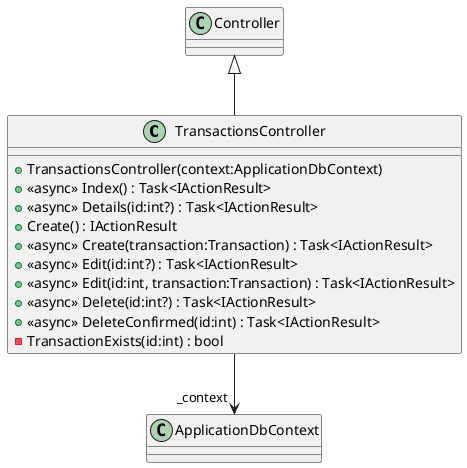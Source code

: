 @startuml
class TransactionsController {
    + TransactionsController(context:ApplicationDbContext)
    + <<async>> Index() : Task<IActionResult>
    + <<async>> Details(id:int?) : Task<IActionResult>
    + Create() : IActionResult
    + <<async>> Create(transaction:Transaction) : Task<IActionResult>
    + <<async>> Edit(id:int?) : Task<IActionResult>
    + <<async>> Edit(id:int, transaction:Transaction) : Task<IActionResult>
    + <<async>> Delete(id:int?) : Task<IActionResult>
    + <<async>> DeleteConfirmed(id:int) : Task<IActionResult>
    - TransactionExists(id:int) : bool
}
Controller <|-- TransactionsController
TransactionsController --> "_context" ApplicationDbContext
@enduml
